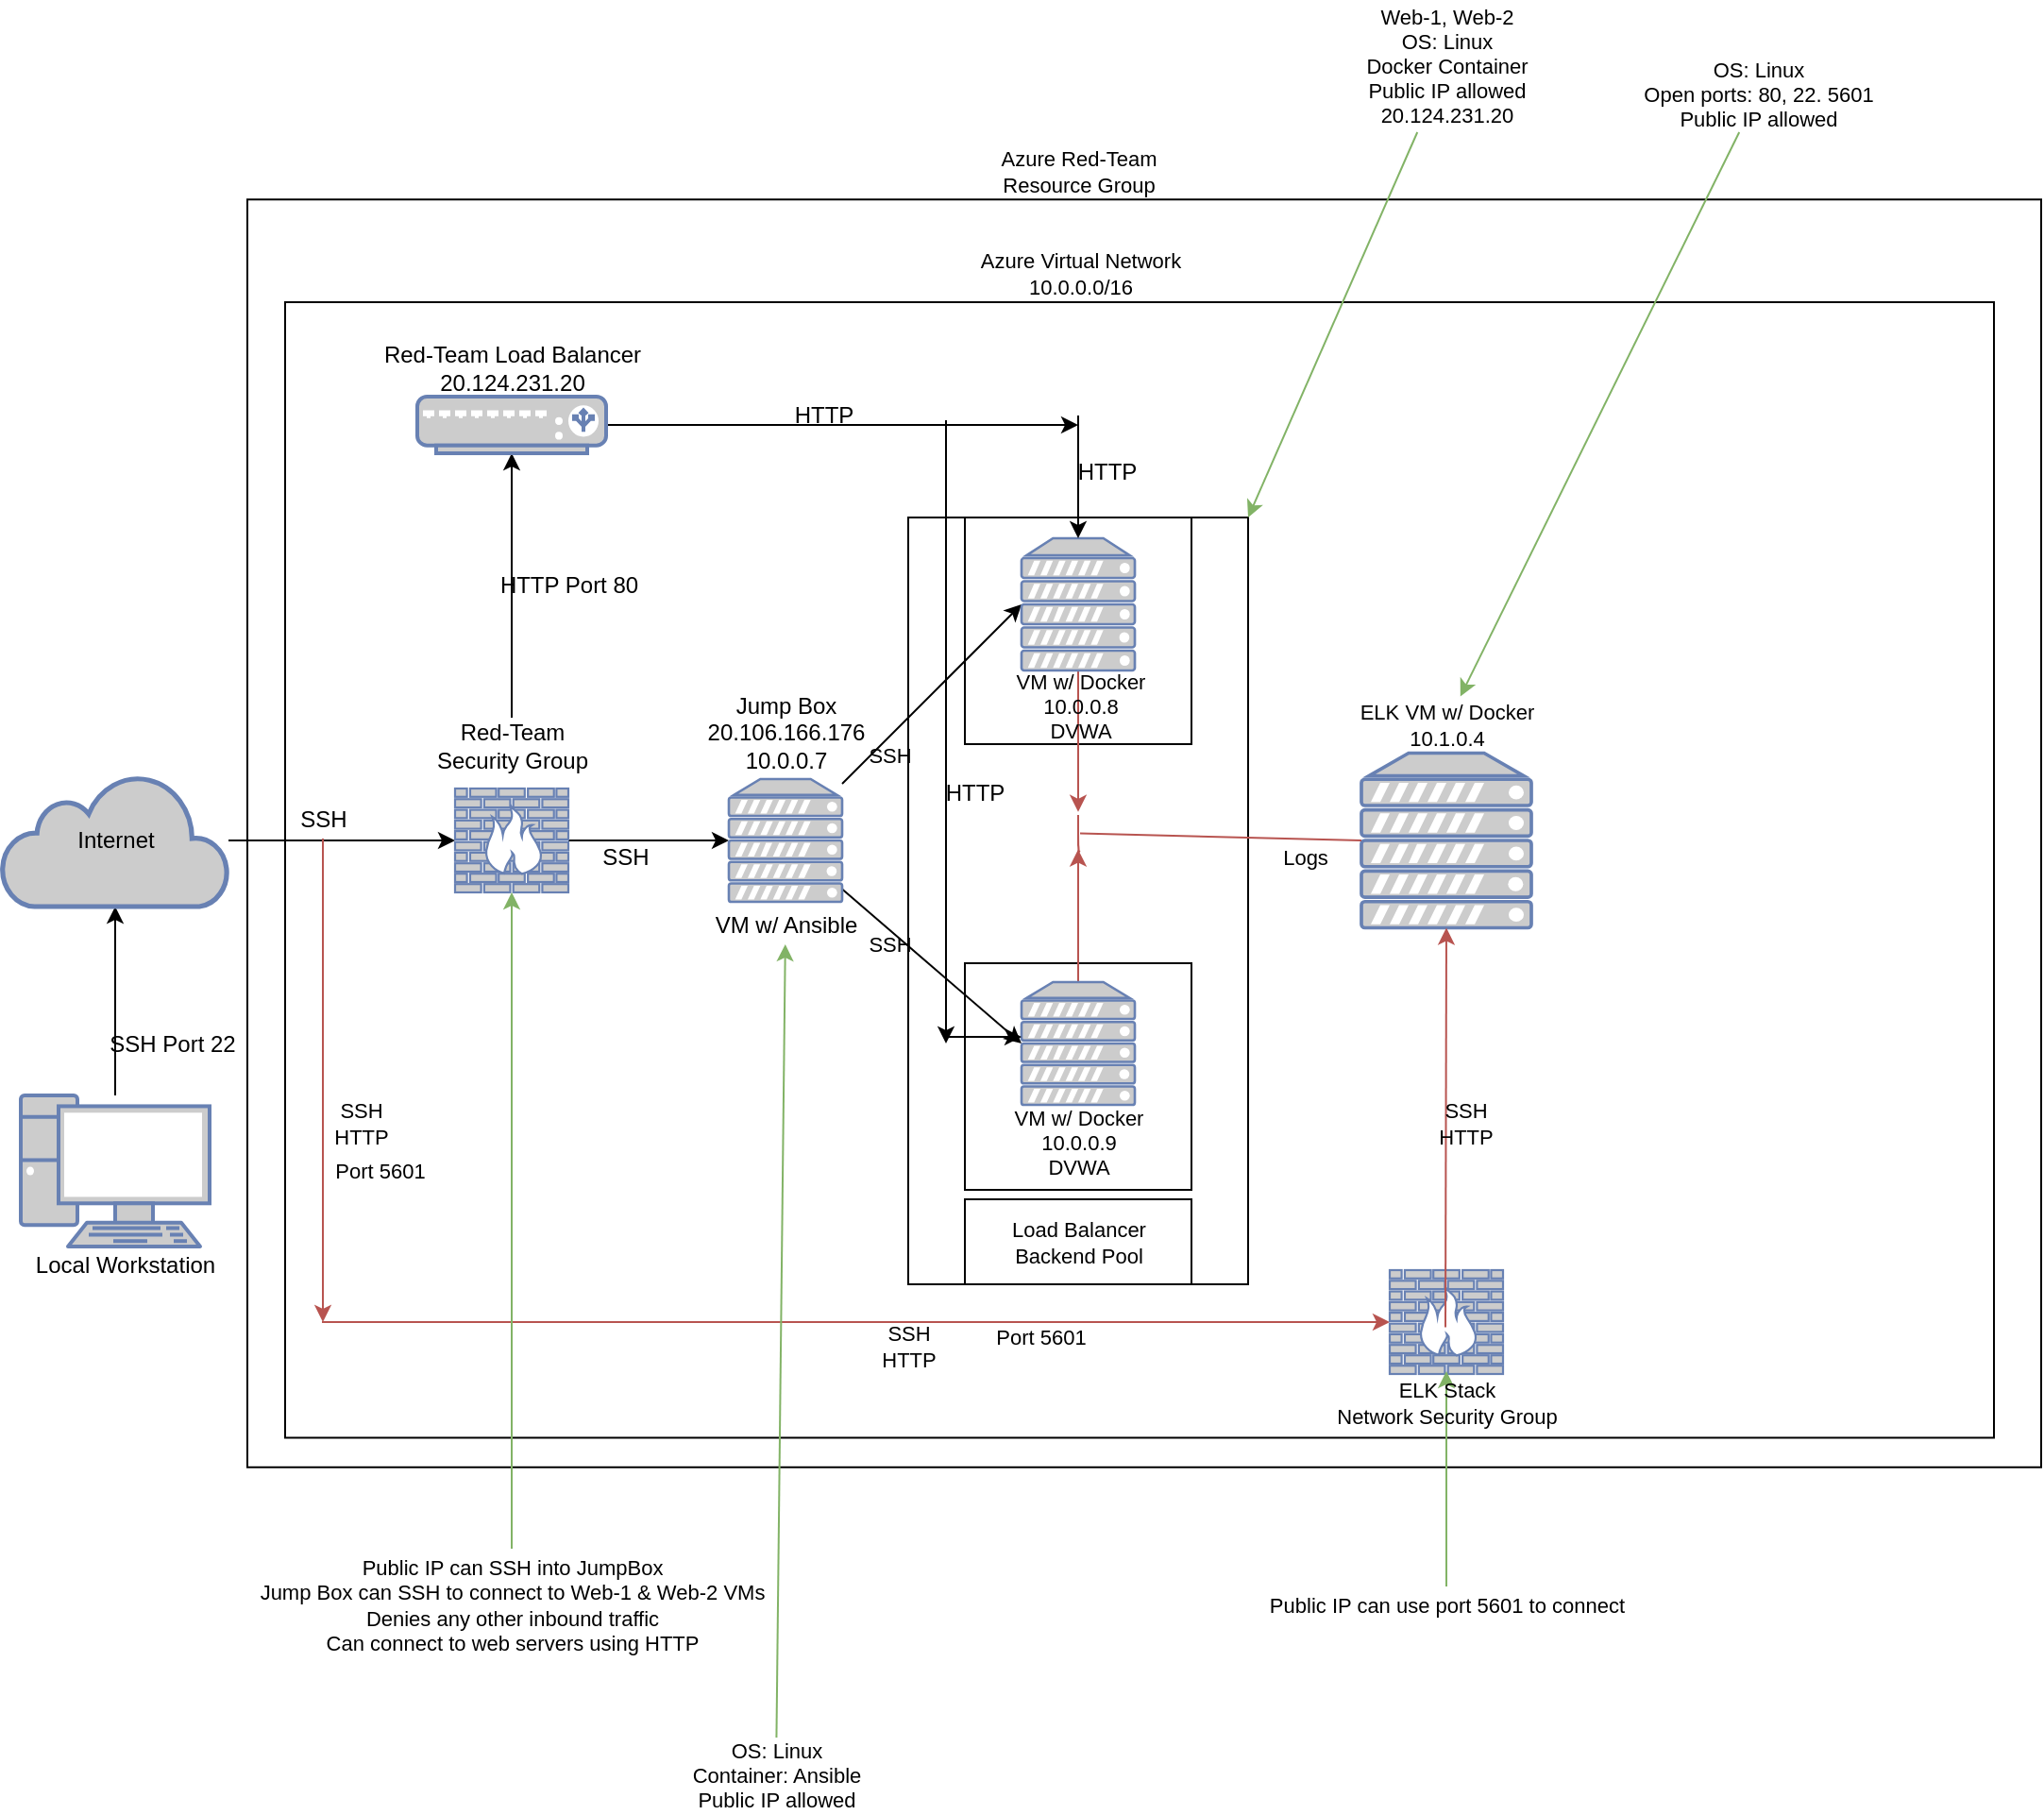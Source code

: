 <mxfile version="16.6.7" type="google"><diagram id="l8hXMBHkgcEJcSW0mbfh" name="Page-1"><mxGraphModel dx="1673" dy="1761" grid="1" gridSize="10" guides="1" tooltips="1" connect="1" arrows="1" fold="1" page="1" pageScale="1" pageWidth="1169" pageHeight="827" math="0" shadow="0"><root><mxCell id="0"/><mxCell id="1" parent="0"/><mxCell id="GhFa6_75CUUv4cta3pUN-73" value="" style="whiteSpace=wrap;html=1;fontFamily=Helvetica;fontSize=11;fontColor=#000000;fillColor=none;" vertex="1" parent="1"><mxGeometry x="290" y="140" width="905" height="601.25" as="geometry"/></mxCell><mxCell id="GhFa6_75CUUv4cta3pUN-75" value="" style="whiteSpace=wrap;html=1;fontFamily=Helvetica;fontSize=11;fontColor=#000000;fillColor=none;" vertex="1" parent="1"><mxGeometry x="270" y="85.63" width="950" height="671.25" as="geometry"/></mxCell><mxCell id="GhFa6_75CUUv4cta3pUN-43" value="" style="whiteSpace=wrap;html=1;fontFamily=Helvetica;fontSize=11;fontColor=#000000;" vertex="1" parent="1"><mxGeometry x="650" y="254" width="120" height="127.5" as="geometry"/></mxCell><mxCell id="GhFa6_75CUUv4cta3pUN-42" value="" style="whiteSpace=wrap;html=1;fontFamily=Helvetica;fontSize=11;fontColor=#000000;" vertex="1" parent="1"><mxGeometry x="620" y="254" width="180" height="406" as="geometry"/></mxCell><mxCell id="GhFa6_75CUUv4cta3pUN-47" value="" style="whiteSpace=wrap;html=1;fontFamily=Helvetica;fontSize=11;fontColor=#000000;" vertex="1" parent="1"><mxGeometry x="650" y="615" width="120" height="45" as="geometry"/></mxCell><mxCell id="GhFa6_75CUUv4cta3pUN-45" value="" style="whiteSpace=wrap;html=1;fontFamily=Helvetica;fontSize=11;fontColor=#000000;" vertex="1" parent="1"><mxGeometry x="650" y="490" width="120" height="120" as="geometry"/></mxCell><mxCell id="GhFa6_75CUUv4cta3pUN-44" value="" style="whiteSpace=wrap;html=1;fontFamily=Helvetica;fontSize=11;fontColor=#000000;" vertex="1" parent="1"><mxGeometry x="650" y="254" width="120" height="120" as="geometry"/></mxCell><mxCell id="GhFa6_75CUUv4cta3pUN-8" style="edgeStyle=none;rounded=0;orthogonalLoop=1;jettySize=auto;html=1;fontColor=#000000;" edge="1" parent="1" source="GhFa6_75CUUv4cta3pUN-1" target="GhFa6_75CUUv4cta3pUN-2"><mxGeometry relative="1" as="geometry"/></mxCell><mxCell id="GhFa6_75CUUv4cta3pUN-1" value="" style="fontColor=#0066CC;verticalAlign=top;verticalLabelPosition=bottom;labelPosition=center;align=center;html=1;outlineConnect=0;fillColor=#CCCCCC;strokeColor=#6881B3;gradientColor=none;gradientDirection=north;strokeWidth=2;shape=mxgraph.networks.pc;" vertex="1" parent="1"><mxGeometry x="150" y="560" width="100" height="80" as="geometry"/></mxCell><mxCell id="GhFa6_75CUUv4cta3pUN-11" style="edgeStyle=none;rounded=0;orthogonalLoop=1;jettySize=auto;html=1;fontColor=#000000;" edge="1" parent="1" source="GhFa6_75CUUv4cta3pUN-2" target="GhFa6_75CUUv4cta3pUN-10"><mxGeometry relative="1" as="geometry"/></mxCell><mxCell id="GhFa6_75CUUv4cta3pUN-2" value="&lt;font color=&quot;#000000&quot;&gt;Internet&lt;/font&gt;" style="html=1;outlineConnect=0;fillColor=#CCCCCC;strokeColor=#6881B3;gradientColor=none;gradientDirection=north;strokeWidth=2;shape=mxgraph.networks.cloud;fontColor=#ffffff;direction=east;" vertex="1" parent="1"><mxGeometry x="140" y="390" width="120" height="70" as="geometry"/></mxCell><mxCell id="GhFa6_75CUUv4cta3pUN-3" value="Local Workstation" style="text;html=1;align=center;verticalAlign=middle;resizable=0;points=[];autosize=1;strokeColor=none;fillColor=none;" vertex="1" parent="1"><mxGeometry x="150" y="640" width="110" height="20" as="geometry"/></mxCell><mxCell id="GhFa6_75CUUv4cta3pUN-9" value="SSH Port 22" style="text;html=1;align=center;verticalAlign=middle;resizable=0;points=[];autosize=1;strokeColor=none;fillColor=none;fontColor=#000000;" vertex="1" parent="1"><mxGeometry x="190" y="522.5" width="80" height="20" as="geometry"/></mxCell><mxCell id="GhFa6_75CUUv4cta3pUN-15" style="edgeStyle=none;rounded=0;orthogonalLoop=1;jettySize=auto;html=1;fontColor=#000000;" edge="1" parent="1" source="GhFa6_75CUUv4cta3pUN-10" target="GhFa6_75CUUv4cta3pUN-12"><mxGeometry relative="1" as="geometry"/></mxCell><mxCell id="GhFa6_75CUUv4cta3pUN-10" value="" style="fontColor=#0066CC;verticalAlign=top;verticalLabelPosition=bottom;labelPosition=center;align=center;html=1;outlineConnect=0;fillColor=#CCCCCC;strokeColor=#6881B3;gradientColor=none;gradientDirection=north;strokeWidth=2;shape=mxgraph.networks.firewall;" vertex="1" parent="1"><mxGeometry x="380" y="397.5" width="60" height="55" as="geometry"/></mxCell><mxCell id="GhFa6_75CUUv4cta3pUN-35" style="edgeStyle=none;shape=connector;rounded=0;orthogonalLoop=1;jettySize=auto;html=1;labelBackgroundColor=default;fontFamily=Helvetica;fontSize=11;fontColor=#000000;endArrow=classic;strokeColor=default;entryX=0;entryY=0.5;entryDx=0;entryDy=0;entryPerimeter=0;" edge="1" parent="1" source="GhFa6_75CUUv4cta3pUN-12" target="GhFa6_75CUUv4cta3pUN-13"><mxGeometry relative="1" as="geometry"><mxPoint x="630" y="425" as="targetPoint"/></mxGeometry></mxCell><mxCell id="GhFa6_75CUUv4cta3pUN-36" style="edgeStyle=none;shape=connector;rounded=0;orthogonalLoop=1;jettySize=auto;html=1;entryX=0;entryY=0.5;entryDx=0;entryDy=0;entryPerimeter=0;labelBackgroundColor=default;fontFamily=Helvetica;fontSize=11;fontColor=#000000;endArrow=classic;strokeColor=default;" edge="1" parent="1" source="GhFa6_75CUUv4cta3pUN-12" target="GhFa6_75CUUv4cta3pUN-14"><mxGeometry relative="1" as="geometry"/></mxCell><mxCell id="GhFa6_75CUUv4cta3pUN-12" value="" style="fontColor=#0066CC;verticalAlign=top;verticalLabelPosition=bottom;labelPosition=center;align=center;html=1;outlineConnect=0;fillColor=#CCCCCC;strokeColor=#6881B3;gradientColor=none;gradientDirection=north;strokeWidth=2;shape=mxgraph.networks.server;" vertex="1" parent="1"><mxGeometry x="525" y="392.5" width="60" height="65" as="geometry"/></mxCell><mxCell id="GhFa6_75CUUv4cta3pUN-60" style="edgeStyle=none;shape=connector;rounded=0;orthogonalLoop=1;jettySize=auto;html=1;entryX=0.5;entryY=0.384;entryDx=0;entryDy=0;entryPerimeter=0;labelBackgroundColor=default;fontFamily=Helvetica;fontSize=11;fontColor=#000000;endArrow=classic;strokeColor=#b85450;fillColor=#f8cecc;" edge="1" parent="1" source="GhFa6_75CUUv4cta3pUN-13" target="GhFa6_75CUUv4cta3pUN-42"><mxGeometry relative="1" as="geometry"/></mxCell><mxCell id="GhFa6_75CUUv4cta3pUN-13" value="" style="fontColor=#0066CC;verticalAlign=top;verticalLabelPosition=bottom;labelPosition=center;align=center;html=1;outlineConnect=0;fillColor=#CCCCCC;strokeColor=#6881B3;gradientColor=none;gradientDirection=north;strokeWidth=2;shape=mxgraph.networks.server;" vertex="1" parent="1"><mxGeometry x="680" y="265" width="60" height="70" as="geometry"/></mxCell><mxCell id="GhFa6_75CUUv4cta3pUN-26" style="edgeStyle=none;rounded=0;orthogonalLoop=1;jettySize=auto;html=1;fontColor=#000000;" edge="1" parent="1"><mxGeometry relative="1" as="geometry"><mxPoint x="640" y="532.5" as="targetPoint"/><mxPoint x="640" y="202.5" as="sourcePoint"/></mxGeometry></mxCell><mxCell id="GhFa6_75CUUv4cta3pUN-59" style="edgeStyle=none;shape=connector;rounded=0;orthogonalLoop=1;jettySize=auto;html=1;entryX=0.5;entryY=0.433;entryDx=0;entryDy=0;entryPerimeter=0;labelBackgroundColor=default;fontFamily=Helvetica;fontSize=11;fontColor=#000000;endArrow=classic;strokeColor=#b85450;fillColor=#f8cecc;" edge="1" parent="1" source="GhFa6_75CUUv4cta3pUN-14" target="GhFa6_75CUUv4cta3pUN-42"><mxGeometry relative="1" as="geometry"/></mxCell><mxCell id="GhFa6_75CUUv4cta3pUN-14" value="" style="fontColor=#0066CC;verticalAlign=top;verticalLabelPosition=bottom;labelPosition=center;align=center;html=1;outlineConnect=0;fillColor=#CCCCCC;strokeColor=#6881B3;gradientColor=none;gradientDirection=north;strokeWidth=2;shape=mxgraph.networks.server;" vertex="1" parent="1"><mxGeometry x="680" y="500" width="60" height="65" as="geometry"/></mxCell><mxCell id="GhFa6_75CUUv4cta3pUN-48" style="edgeStyle=none;shape=connector;rounded=0;orthogonalLoop=1;jettySize=auto;html=1;labelBackgroundColor=default;fontFamily=Helvetica;fontSize=11;fontColor=#000000;endArrow=classic;strokeColor=#b85450;fillColor=#f8cecc;" edge="1" parent="1" source="GhFa6_75CUUv4cta3pUN-16"><mxGeometry relative="1" as="geometry"><mxPoint x="310" y="680" as="targetPoint"/></mxGeometry></mxCell><mxCell id="GhFa6_75CUUv4cta3pUN-16" value="SSH" style="text;html=1;align=center;verticalAlign=middle;resizable=0;points=[];autosize=1;strokeColor=none;fillColor=none;fontColor=#000000;" vertex="1" parent="1"><mxGeometry x="290" y="404" width="40" height="20" as="geometry"/></mxCell><mxCell id="GhFa6_75CUUv4cta3pUN-21" style="edgeStyle=none;rounded=0;orthogonalLoop=1;jettySize=auto;html=1;entryX=0.5;entryY=1;entryDx=0;entryDy=0;entryPerimeter=0;fontColor=#000000;" edge="1" parent="1" source="GhFa6_75CUUv4cta3pUN-17" target="GhFa6_75CUUv4cta3pUN-20"><mxGeometry relative="1" as="geometry"/></mxCell><mxCell id="GhFa6_75CUUv4cta3pUN-17" value="Red-Team&lt;br&gt;Security Group" style="text;html=1;align=center;verticalAlign=middle;resizable=0;points=[];autosize=1;strokeColor=none;fillColor=none;fontColor=#000000;" vertex="1" parent="1"><mxGeometry x="360" y="360" width="100" height="30" as="geometry"/></mxCell><mxCell id="GhFa6_75CUUv4cta3pUN-18" value="Jump Box&lt;br&gt;20.106.166.176&lt;br&gt;10.0.0.7" style="text;html=1;align=center;verticalAlign=middle;resizable=0;points=[];autosize=1;strokeColor=none;fillColor=none;fontColor=#000000;" vertex="1" parent="1"><mxGeometry x="505" y="342.5" width="100" height="50" as="geometry"/></mxCell><mxCell id="GhFa6_75CUUv4cta3pUN-19" value="VM w/ Ansible" style="text;html=1;align=center;verticalAlign=middle;resizable=0;points=[];autosize=1;strokeColor=none;fillColor=none;fontColor=#000000;" vertex="1" parent="1"><mxGeometry x="510" y="460" width="90" height="20" as="geometry"/></mxCell><mxCell id="GhFa6_75CUUv4cta3pUN-22" style="edgeStyle=none;rounded=0;orthogonalLoop=1;jettySize=auto;html=1;fontColor=#000000;" edge="1" parent="1" source="GhFa6_75CUUv4cta3pUN-20"><mxGeometry relative="1" as="geometry"><mxPoint x="710" y="205" as="targetPoint"/><Array as="points"><mxPoint x="640" y="205"/></Array></mxGeometry></mxCell><mxCell id="GhFa6_75CUUv4cta3pUN-20" value="" style="fontColor=#0066CC;verticalAlign=top;verticalLabelPosition=bottom;labelPosition=center;align=center;html=1;outlineConnect=0;fillColor=#CCCCCC;strokeColor=#6881B3;gradientColor=none;gradientDirection=north;strokeWidth=2;shape=mxgraph.networks.load_balancer;" vertex="1" parent="1"><mxGeometry x="360" y="190" width="100" height="30" as="geometry"/></mxCell><mxCell id="GhFa6_75CUUv4cta3pUN-27" style="edgeStyle=none;rounded=0;orthogonalLoop=1;jettySize=auto;html=1;fontColor=#000000;" edge="1" parent="1"><mxGeometry relative="1" as="geometry"><mxPoint x="680" y="529" as="targetPoint"/><mxPoint x="640" y="529" as="sourcePoint"/></mxGeometry></mxCell><mxCell id="GhFa6_75CUUv4cta3pUN-28" style="edgeStyle=none;rounded=0;orthogonalLoop=1;jettySize=auto;html=1;fontColor=#000000;entryX=0.5;entryY=0;entryDx=0;entryDy=0;entryPerimeter=0;" edge="1" parent="1" target="GhFa6_75CUUv4cta3pUN-13"><mxGeometry relative="1" as="geometry"><mxPoint x="709.5" y="260" as="targetPoint"/><mxPoint x="710" y="200" as="sourcePoint"/></mxGeometry></mxCell><mxCell id="GhFa6_75CUUv4cta3pUN-29" value="Red-Team Load Balancer&lt;br&gt;20.124.231.20" style="text;html=1;align=center;verticalAlign=middle;resizable=0;points=[];autosize=1;strokeColor=none;fillColor=none;fontColor=#000000;" vertex="1" parent="1"><mxGeometry x="335" y="160" width="150" height="30" as="geometry"/></mxCell><mxCell id="GhFa6_75CUUv4cta3pUN-30" value="HTTP Port 80" style="text;html=1;align=center;verticalAlign=middle;resizable=0;points=[];autosize=1;strokeColor=none;fillColor=none;fontColor=#000000;" vertex="1" parent="1"><mxGeometry x="395" y="280" width="90" height="20" as="geometry"/></mxCell><mxCell id="GhFa6_75CUUv4cta3pUN-31" value="SSH" style="text;html=1;align=center;verticalAlign=middle;resizable=0;points=[];autosize=1;strokeColor=none;fillColor=none;fontColor=#000000;" vertex="1" parent="1"><mxGeometry x="450" y="424" width="40" height="20" as="geometry"/></mxCell><mxCell id="GhFa6_75CUUv4cta3pUN-32" value="HTTP" style="text;html=1;align=center;verticalAlign=middle;resizable=0;points=[];autosize=1;strokeColor=none;fillColor=none;fontColor=#000000;" vertex="1" parent="1"><mxGeometry x="550" y="190" width="50" height="20" as="geometry"/></mxCell><mxCell id="GhFa6_75CUUv4cta3pUN-33" value="HTTP" style="text;html=1;align=center;verticalAlign=middle;resizable=0;points=[];autosize=1;strokeColor=none;fillColor=none;fontColor=#000000;" vertex="1" parent="1"><mxGeometry x="630" y="390" width="50" height="20" as="geometry"/></mxCell><mxCell id="GhFa6_75CUUv4cta3pUN-34" value="HTTP" style="text;html=1;align=center;verticalAlign=middle;resizable=0;points=[];autosize=1;strokeColor=none;fillColor=none;fontColor=#000000;" vertex="1" parent="1"><mxGeometry x="700" y="220" width="50" height="20" as="geometry"/></mxCell><mxCell id="GhFa6_75CUUv4cta3pUN-37" value="SSH" style="text;html=1;align=center;verticalAlign=middle;resizable=0;points=[];autosize=1;strokeColor=none;fillColor=none;fontSize=11;fontFamily=Helvetica;fontColor=#000000;" vertex="1" parent="1"><mxGeometry x="590" y="470" width="40" height="20" as="geometry"/></mxCell><mxCell id="GhFa6_75CUUv4cta3pUN-38" value="SSH" style="text;html=1;align=center;verticalAlign=middle;resizable=0;points=[];autosize=1;strokeColor=none;fillColor=none;fontSize=11;fontFamily=Helvetica;fontColor=#000000;" vertex="1" parent="1"><mxGeometry x="590" y="370" width="40" height="20" as="geometry"/></mxCell><mxCell id="GhFa6_75CUUv4cta3pUN-40" value="VM w/ Docker&lt;br&gt;10.0.0.8&lt;br&gt;DVWA" style="text;html=1;align=center;verticalAlign=middle;resizable=0;points=[];autosize=1;strokeColor=none;fillColor=none;fontSize=11;fontFamily=Helvetica;fontColor=#000000;" vertex="1" parent="1"><mxGeometry x="670.5" y="334" width="80" height="40" as="geometry"/></mxCell><mxCell id="GhFa6_75CUUv4cta3pUN-41" value="VM w/ Docker&lt;br&gt;10.0.0.9&lt;br&gt;DVWA" style="text;html=1;align=center;verticalAlign=middle;resizable=0;points=[];autosize=1;strokeColor=none;fillColor=none;fontSize=11;fontFamily=Helvetica;fontColor=#000000;" vertex="1" parent="1"><mxGeometry x="670" y="565" width="80" height="40" as="geometry"/></mxCell><mxCell id="GhFa6_75CUUv4cta3pUN-46" value="Load Balancer&lt;br&gt;Backend Pool" style="text;html=1;align=center;verticalAlign=middle;resizable=0;points=[];autosize=1;strokeColor=none;fillColor=none;fontSize=11;fontFamily=Helvetica;fontColor=#000000;" vertex="1" parent="1"><mxGeometry x="665" y="622.5" width="90" height="30" as="geometry"/></mxCell><mxCell id="GhFa6_75CUUv4cta3pUN-49" style="edgeStyle=none;shape=connector;rounded=0;orthogonalLoop=1;jettySize=auto;html=1;labelBackgroundColor=default;fontFamily=Helvetica;fontSize=11;fontColor=#000000;endArrow=classic;strokeColor=#b85450;fillColor=#f8cecc;" edge="1" parent="1" target="GhFa6_75CUUv4cta3pUN-50"><mxGeometry relative="1" as="geometry"><mxPoint x="480" y="680" as="targetPoint"/><mxPoint x="309.5" y="680" as="sourcePoint"/></mxGeometry></mxCell><mxCell id="GhFa6_75CUUv4cta3pUN-50" value="" style="fontColor=#0066CC;verticalAlign=top;verticalLabelPosition=bottom;labelPosition=center;align=center;html=1;outlineConnect=0;fillColor=#CCCCCC;strokeColor=#6881B3;gradientColor=none;gradientDirection=north;strokeWidth=2;shape=mxgraph.networks.firewall;" vertex="1" parent="1"><mxGeometry x="875" y="652.5" width="60" height="55" as="geometry"/></mxCell><mxCell id="GhFa6_75CUUv4cta3pUN-56" value="" style="fontColor=#0066CC;verticalAlign=top;verticalLabelPosition=bottom;labelPosition=center;align=center;html=1;outlineConnect=0;fillColor=#CCCCCC;strokeColor=#6881B3;gradientColor=none;gradientDirection=north;strokeWidth=2;shape=mxgraph.networks.server;" vertex="1" parent="1"><mxGeometry x="860" y="378.75" width="90" height="92.5" as="geometry"/></mxCell><mxCell id="GhFa6_75CUUv4cta3pUN-57" style="edgeStyle=none;shape=connector;rounded=0;orthogonalLoop=1;jettySize=auto;html=1;labelBackgroundColor=default;fontFamily=Helvetica;fontSize=11;fontColor=#000000;endArrow=classic;strokeColor=#b85450;entryX=0.5;entryY=1;entryDx=0;entryDy=0;entryPerimeter=0;fillColor=#f8cecc;" edge="1" parent="1" target="GhFa6_75CUUv4cta3pUN-56"><mxGeometry relative="1" as="geometry"><mxPoint x="904.5" y="487.25" as="targetPoint"/><mxPoint x="904.5" y="682.75" as="sourcePoint"/></mxGeometry></mxCell><mxCell id="GhFa6_75CUUv4cta3pUN-58" value="ELK VM w/ Docker&lt;br&gt;10.1.0.4" style="text;html=1;align=center;verticalAlign=middle;resizable=0;points=[];autosize=1;strokeColor=none;fillColor=none;fontSize=11;fontFamily=Helvetica;fontColor=#000000;" vertex="1" parent="1"><mxGeometry x="850" y="348.75" width="110" height="30" as="geometry"/></mxCell><mxCell id="GhFa6_75CUUv4cta3pUN-62" value="" style="shape=stencil(lZTLboMwEEW/xtureWBjr9P0PyKFFFQKEaFt8vcFoahJLJBmNwzn2OYC43R3qQ/nygldxqH/rH6b41g7fXMiTVdXQzNOldO9092pH6qPof/ujsv1+TCTc/XV/8wrXBePiUA0a0K3rPW+KG3TPSiqUH0yUoSkdUGyLZIi+nWBi/t6dyEmEG8IAv+8QwzwxbqQnSgKaONEGV8GJLHwjHIjoowPAaG08Gx7Xh9QbASa8wyJBr4IYEueBYPUwKtH2vhGc55QWvIUj2DJc+p4S57soZY8mSDB8r7Aljhf//ip+J8Yp6Ztl4HzeP91wkytZTrp/g8=);fillColor=#f8cecc;fontFamily=Helvetica;fontSize=11;strokeColor=#b85450;" vertex="1" parent="1"><mxGeometry x="710" y="411.5" width="1" height="19.5" as="geometry"/></mxCell><mxCell id="GhFa6_75CUUv4cta3pUN-64" value="SSH&lt;br&gt;HTTP" style="text;html=1;align=center;verticalAlign=middle;resizable=0;points=[];autosize=1;strokeColor=none;fillColor=none;fontSize=11;fontFamily=Helvetica;fontColor=#000000;" vertex="1" parent="1"><mxGeometry x="600" y="677.5" width="40" height="30" as="geometry"/></mxCell><mxCell id="GhFa6_75CUUv4cta3pUN-65" value="SSH&lt;br&gt;HTTP" style="text;html=1;align=center;verticalAlign=middle;resizable=0;points=[];autosize=1;strokeColor=none;fillColor=none;fontSize=11;fontFamily=Helvetica;fontColor=#000000;" vertex="1" parent="1"><mxGeometry x="895" y="560" width="40" height="30" as="geometry"/></mxCell><mxCell id="GhFa6_75CUUv4cta3pUN-66" value="SSH&lt;br&gt;HTTP" style="text;html=1;align=center;verticalAlign=middle;resizable=0;points=[];autosize=1;strokeColor=none;fillColor=none;fontSize=11;fontFamily=Helvetica;fontColor=#000000;" vertex="1" parent="1"><mxGeometry x="310" y="560" width="40" height="30" as="geometry"/></mxCell><mxCell id="GhFa6_75CUUv4cta3pUN-67" value="Port 5601" style="text;html=1;align=center;verticalAlign=middle;resizable=0;points=[];autosize=1;strokeColor=none;fillColor=none;fontSize=11;fontFamily=Helvetica;fontColor=#000000;" vertex="1" parent="1"><mxGeometry x="310" y="590" width="60" height="20" as="geometry"/></mxCell><mxCell id="GhFa6_75CUUv4cta3pUN-68" value="Port 5601" style="text;html=1;align=center;verticalAlign=middle;resizable=0;points=[];autosize=1;strokeColor=none;fillColor=none;fontSize=11;fontFamily=Helvetica;fontColor=#000000;" vertex="1" parent="1"><mxGeometry x="660" y="677.5" width="60" height="20" as="geometry"/></mxCell><mxCell id="GhFa6_75CUUv4cta3pUN-70" value="" style="edgeStyle=none;shape=connector;rounded=0;orthogonalLoop=1;jettySize=auto;html=1;entryX=0;entryY=0.5;entryDx=0;entryDy=0;entryPerimeter=0;labelBackgroundColor=default;fontFamily=Helvetica;fontSize=11;fontColor=#000000;endArrow=none;endSize=10;strokeColor=#b85450;fillColor=#f8cecc;" edge="1" parent="1" source="GhFa6_75CUUv4cta3pUN-62" target="GhFa6_75CUUv4cta3pUN-56"><mxGeometry relative="1" as="geometry"><mxPoint x="711" y="421.263" as="sourcePoint"/><mxPoint x="770" y="421.5" as="targetPoint"/></mxGeometry></mxCell><mxCell id="GhFa6_75CUUv4cta3pUN-71" value="Logs" style="text;html=1;align=center;verticalAlign=middle;resizable=0;points=[];autosize=1;strokeColor=none;fillColor=none;fontSize=11;fontFamily=Helvetica;fontColor=#000000;" vertex="1" parent="1"><mxGeometry x="810" y="424" width="40" height="20" as="geometry"/></mxCell><mxCell id="GhFa6_75CUUv4cta3pUN-74" value="Azure Virtual Network&lt;br&gt;10.0.0.0/16" style="text;html=1;align=center;verticalAlign=middle;resizable=0;points=[];autosize=1;strokeColor=none;fillColor=none;fontSize=11;fontFamily=Helvetica;fontColor=#000000;" vertex="1" parent="1"><mxGeometry x="650.5" y="110" width="120" height="30" as="geometry"/></mxCell><mxCell id="GhFa6_75CUUv4cta3pUN-76" value="Azure Red-Team&lt;br&gt;Resource Group" style="text;html=1;align=center;verticalAlign=middle;resizable=0;points=[];autosize=1;strokeColor=none;fillColor=none;fontSize=11;fontFamily=Helvetica;fontColor=#000000;" vertex="1" parent="1"><mxGeometry x="660" y="55.63" width="100" height="30" as="geometry"/></mxCell><mxCell id="GhFa6_75CUUv4cta3pUN-83" style="edgeStyle=none;rounded=0;orthogonalLoop=1;jettySize=auto;html=1;entryX=0.5;entryY=1;entryDx=0;entryDy=0;entryPerimeter=0;labelBackgroundColor=default;fontFamily=Helvetica;fontSize=11;fontColor=#000000;endArrow=classic;strokeColor=#82b366;fillColor=#d5e8d4;" edge="1" parent="1" source="GhFa6_75CUUv4cta3pUN-77" target="GhFa6_75CUUv4cta3pUN-10"><mxGeometry relative="1" as="geometry"/></mxCell><mxCell id="GhFa6_75CUUv4cta3pUN-77" value="Public IP can SSH into JumpBox&lt;br&gt;Jump Box can SSH to connect to Web-1 &amp;amp; Web-2 VMs&lt;br&gt;Denies any other inbound traffic&lt;br&gt;Can connect to web servers using HTTP" style="text;html=1;align=center;verticalAlign=middle;resizable=0;points=[];autosize=1;strokeColor=none;fillColor=none;fontSize=11;fontFamily=Helvetica;fontColor=#000000;" vertex="1" parent="1"><mxGeometry x="270" y="800" width="280" height="60" as="geometry"/></mxCell><mxCell id="GhFa6_75CUUv4cta3pUN-85" style="edgeStyle=none;rounded=0;orthogonalLoop=1;jettySize=auto;html=1;labelBackgroundColor=default;fontFamily=Helvetica;fontSize=11;fontColor=#000000;endArrow=classic;strokeColor=#82b366;fillColor=#d5e8d4;" edge="1" parent="1" source="GhFa6_75CUUv4cta3pUN-84" target="GhFa6_75CUUv4cta3pUN-19"><mxGeometry relative="1" as="geometry"/></mxCell><mxCell id="GhFa6_75CUUv4cta3pUN-84" value="OS: Linux&lt;br&gt;Container: Ansible&lt;br&gt;Public IP allowed" style="text;html=1;align=center;verticalAlign=middle;resizable=0;points=[];autosize=1;strokeColor=none;fillColor=none;fontSize=11;fontFamily=Helvetica;fontColor=#000000;" vertex="1" parent="1"><mxGeometry x="500" y="900" width="100" height="40" as="geometry"/></mxCell><mxCell id="GhFa6_75CUUv4cta3pUN-88" style="edgeStyle=none;rounded=0;orthogonalLoop=1;jettySize=auto;html=1;entryX=1;entryY=0;entryDx=0;entryDy=0;labelBackgroundColor=default;fontFamily=Helvetica;fontSize=11;fontColor=#000000;endArrow=classic;strokeColor=#82b366;fillColor=#d5e8d4;" edge="1" parent="1" source="GhFa6_75CUUv4cta3pUN-86" target="GhFa6_75CUUv4cta3pUN-42"><mxGeometry relative="1" as="geometry"/></mxCell><mxCell id="GhFa6_75CUUv4cta3pUN-86" value="Web-1, Web-2&lt;br&gt;OS: Linux&lt;br&gt;Docker Container&lt;br&gt;Public IP allowed&lt;br&gt;20.124.231.20" style="text;html=1;align=center;verticalAlign=middle;resizable=0;points=[];autosize=1;strokeColor=none;fillColor=none;fontSize=11;fontFamily=Helvetica;fontColor=#000000;" vertex="1" parent="1"><mxGeometry x="855" y="-20" width="100" height="70" as="geometry"/></mxCell><mxCell id="GhFa6_75CUUv4cta3pUN-90" style="edgeStyle=none;rounded=0;orthogonalLoop=1;jettySize=auto;html=1;entryX=0.5;entryY=-0.05;entryDx=0;entryDy=0;entryPerimeter=0;labelBackgroundColor=default;fontFamily=Helvetica;fontSize=11;fontColor=#000000;endArrow=classic;strokeColor=#82b366;fillColor=#d5e8d4;" edge="1" parent="1" source="GhFa6_75CUUv4cta3pUN-89" target="GhFa6_75CUUv4cta3pUN-51"><mxGeometry relative="1" as="geometry"/></mxCell><mxCell id="GhFa6_75CUUv4cta3pUN-89" value="Public IP can use port 5601 to connect" style="text;html=1;align=center;verticalAlign=middle;resizable=0;points=[];autosize=1;strokeColor=none;fillColor=none;fontSize=11;fontFamily=Helvetica;fontColor=#000000;" vertex="1" parent="1"><mxGeometry x="805" y="820" width="200" height="20" as="geometry"/></mxCell><mxCell id="GhFa6_75CUUv4cta3pUN-51" value="ELK Stack&lt;br&gt;Network Security Group" style="text;html=1;align=center;verticalAlign=middle;resizable=0;points=[];autosize=1;strokeColor=none;fillColor=none;fontSize=11;fontFamily=Helvetica;fontColor=#000000;" vertex="1" parent="1"><mxGeometry x="840" y="707.5" width="130" height="30" as="geometry"/></mxCell><mxCell id="GhFa6_75CUUv4cta3pUN-92" style="edgeStyle=none;rounded=0;orthogonalLoop=1;jettySize=auto;html=1;labelBackgroundColor=default;fontFamily=Helvetica;fontSize=11;fontColor=#000000;endArrow=classic;strokeColor=#82b366;fillColor=#d5e8d4;" edge="1" parent="1" source="GhFa6_75CUUv4cta3pUN-91" target="GhFa6_75CUUv4cta3pUN-58"><mxGeometry relative="1" as="geometry"/></mxCell><mxCell id="GhFa6_75CUUv4cta3pUN-91" value="OS: Linux&lt;br&gt;Open ports: 80, 22. 5601&lt;br&gt;Public IP allowed" style="text;html=1;align=center;verticalAlign=middle;resizable=0;points=[];autosize=1;strokeColor=none;fillColor=none;fontSize=11;fontFamily=Helvetica;fontColor=#000000;" vertex="1" parent="1"><mxGeometry x="1000" y="10" width="140" height="40" as="geometry"/></mxCell></root></mxGraphModel></diagram></mxfile>